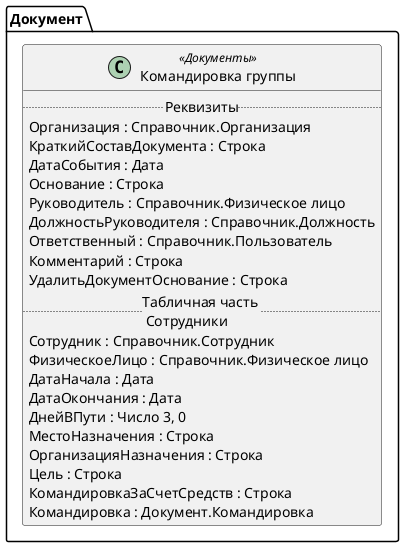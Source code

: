 ﻿@startuml КомандировкиСотрудников
'!include templates.wsd
'..\include templates.wsd
class Документ.КомандировкиСотрудников as "Командировка группы" <<Документы>>
{
..Реквизиты..
Организация : Справочник.Организация
КраткийСоставДокумента : Строка
ДатаСобытия : Дата
Основание : Строка
Руководитель : Справочник.Физическое лицо
ДолжностьРуководителя : Справочник.Должность
Ответственный : Справочник.Пользователь
Комментарий : Строка
УдалитьДокументОснование : Строка
..Табличная часть \n Сотрудники..
Сотрудник : Справочник.Сотрудник
ФизическоеЛицо : Справочник.Физическое лицо
ДатаНачала : Дата
ДатаОкончания : Дата
ДнейВПути : Число 3, 0
МестоНазначения : Строка
ОрганизацияНазначения : Строка
Цель : Строка
КомандировкаЗаСчетСредств : Строка
Командировка : Документ.Командировка
}
@enduml
